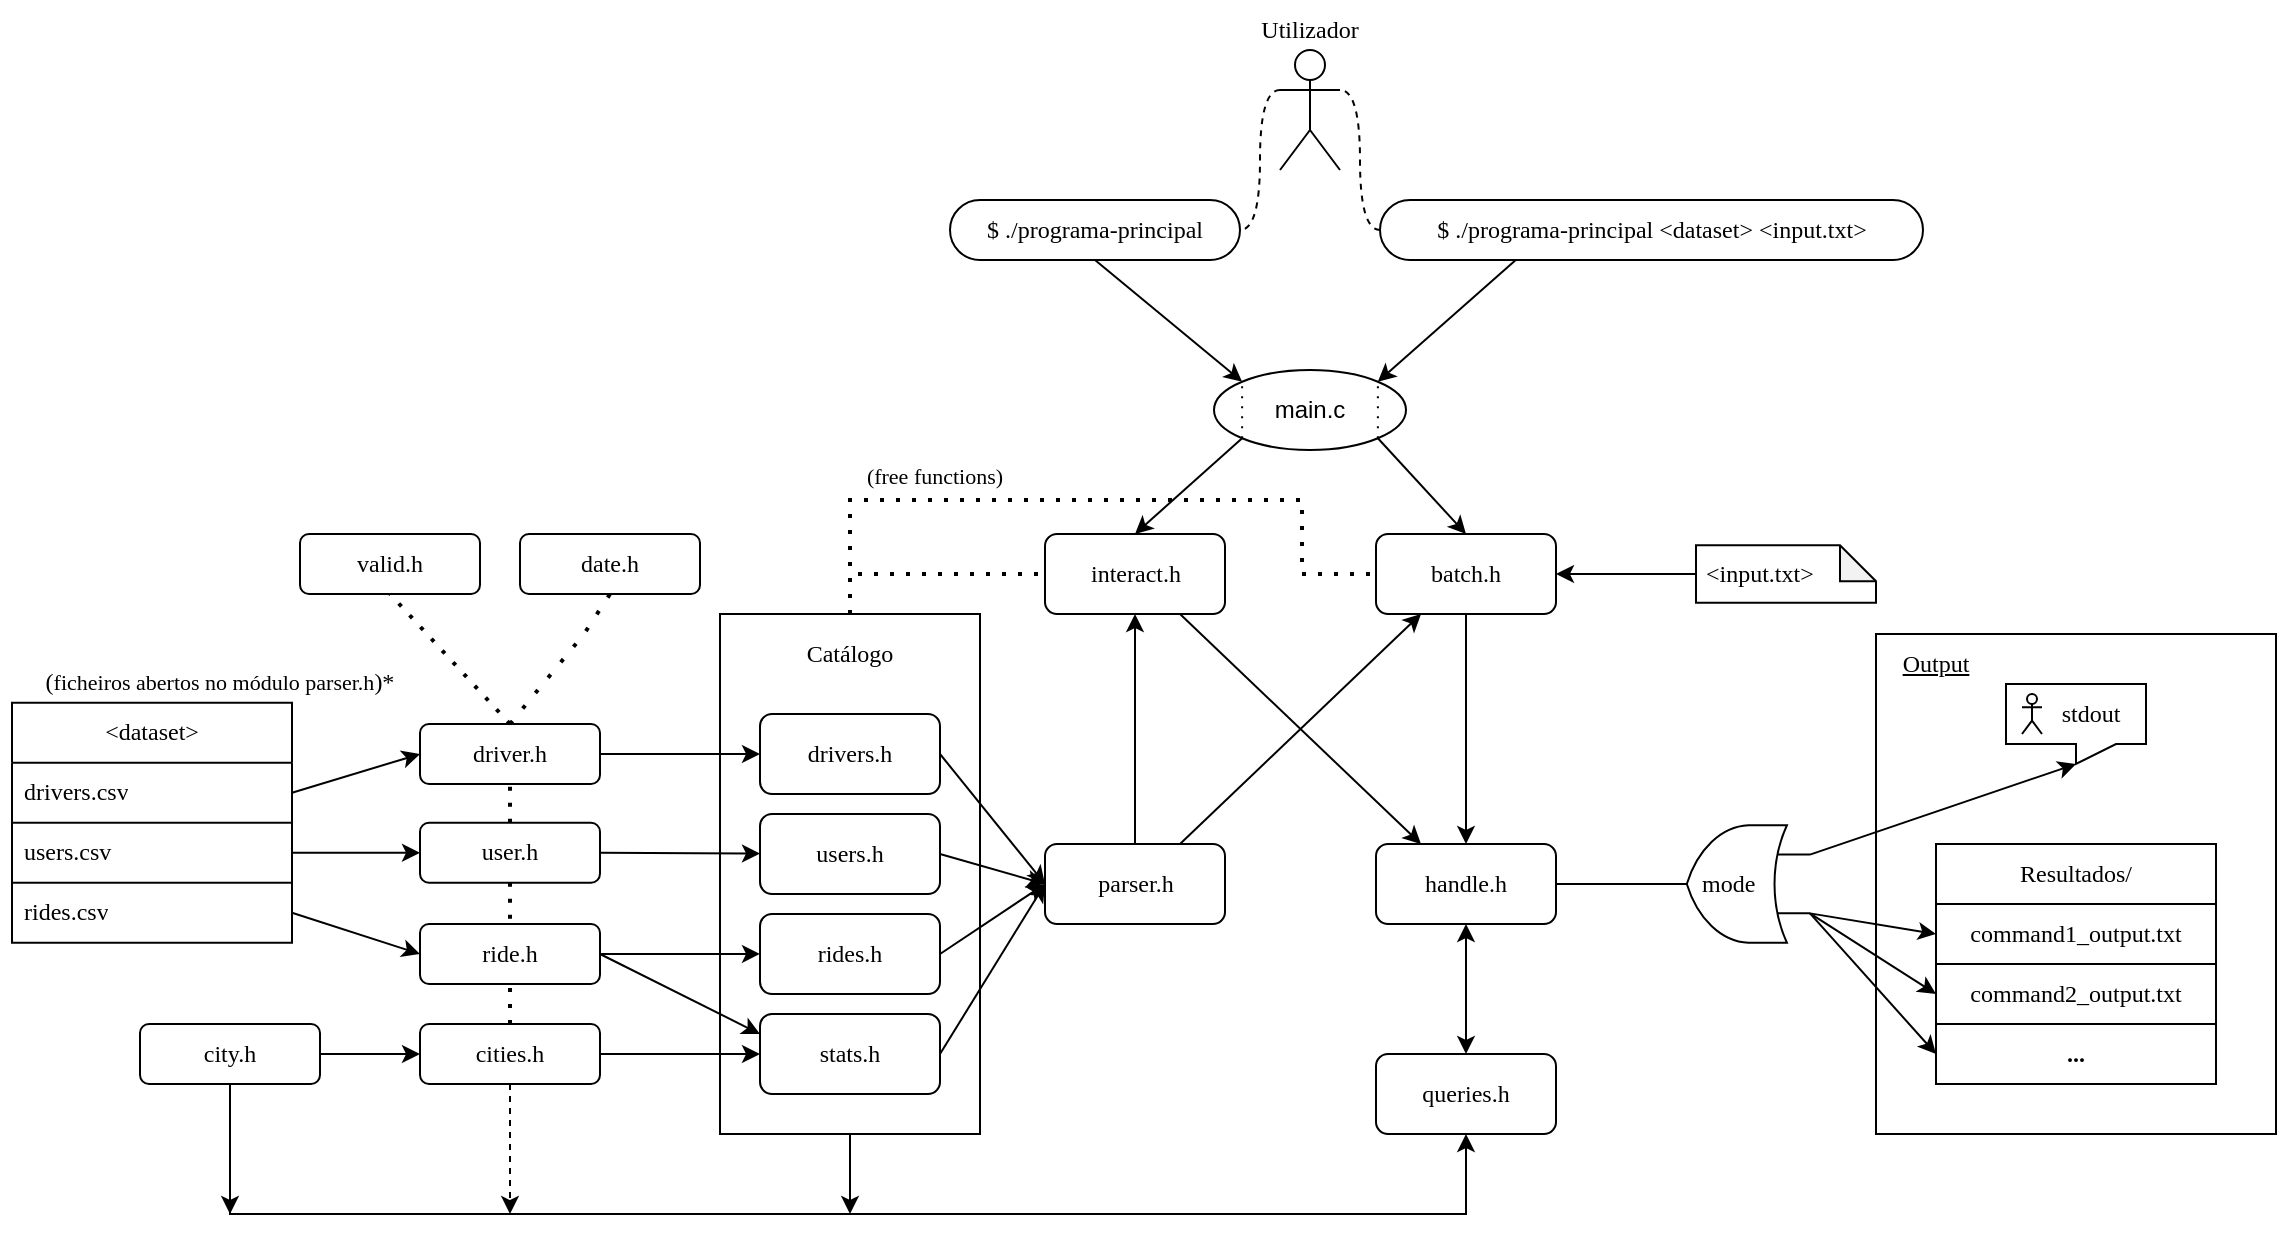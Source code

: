 <mxfile version="20.8.16" type="device"><diagram id="C5RBs43oDa-KdzZeNtuy" name="Page-1"><mxGraphModel dx="1674" dy="735" grid="1" gridSize="10" guides="1" tooltips="1" connect="1" arrows="1" fold="1" page="1" pageScale="1" pageWidth="827" pageHeight="1169" math="0" shadow="0"><root><mxCell id="WIyWlLk6GJQsqaUBKTNV-0"/><mxCell id="WIyWlLk6GJQsqaUBKTNV-1" parent="WIyWlLk6GJQsqaUBKTNV-0"/><mxCell id="q3dVljOu6KfZmByV2xWU-132" style="edgeStyle=orthogonalEdgeStyle;rounded=0;orthogonalLoop=1;jettySize=auto;html=1;exitX=0.5;exitY=1;exitDx=0;exitDy=0;strokeWidth=1;fontFamily= ExtraLight 200;fontSource=https%3A%2F%2Ffonts.googleapis.com%2Fcss%3Ffamily%3D%2BExtraLight%2B200;fontSize=11;" edge="1" parent="WIyWlLk6GJQsqaUBKTNV-1" source="q3dVljOu6KfZmByV2xWU-105"><mxGeometry relative="1" as="geometry"><mxPoint x="184" y="607" as="targetPoint"/></mxGeometry></mxCell><mxCell id="q3dVljOu6KfZmByV2xWU-105" value="" style="rounded=0;whiteSpace=wrap;html=1;strokeColor=default;fontFamily= ExtraLight 200;fontSource=https%3A%2F%2Ffonts.googleapis.com%2Fcss%3Ffamily%3D%2BExtraLight%2B200;" vertex="1" parent="WIyWlLk6GJQsqaUBKTNV-1"><mxGeometry x="119" y="307" width="130" height="260" as="geometry"/></mxCell><mxCell id="q3dVljOu6KfZmByV2xWU-78" value="" style="rounded=0;whiteSpace=wrap;html=1;strokeColor=default;fontFamily= ExtraLight 200;fontSource=https%3A%2F%2Ffonts.googleapis.com%2Fcss%3Ffamily%3D%2BExtraLight%2B200;" vertex="1" parent="WIyWlLk6GJQsqaUBKTNV-1"><mxGeometry x="697" y="317" width="200" height="250" as="geometry"/></mxCell><mxCell id="q3dVljOu6KfZmByV2xWU-24" style="edgeStyle=none;rounded=0;orthogonalLoop=1;jettySize=auto;html=1;exitX=1;exitY=1;exitDx=0;exitDy=0;entryX=0.5;entryY=0;entryDx=0;entryDy=0;fontFamily= ExtraLight 200;fontSource=https%3A%2F%2Ffonts.googleapis.com%2Fcss%3Ffamily%3D%2BExtraLight%2B200;" edge="1" parent="WIyWlLk6GJQsqaUBKTNV-1" source="q3dVljOu6KfZmByV2xWU-0" target="q3dVljOu6KfZmByV2xWU-10"><mxGeometry relative="1" as="geometry"/></mxCell><mxCell id="q3dVljOu6KfZmByV2xWU-0" value="&lt;div&gt;main.c&lt;br&gt;&lt;/div&gt;" style="ellipse;whiteSpace=wrap;html=1;" vertex="1" parent="WIyWlLk6GJQsqaUBKTNV-1"><mxGeometry x="366" y="185" width="96" height="40" as="geometry"/></mxCell><mxCell id="q3dVljOu6KfZmByV2xWU-1" value="&lt;div&gt;&lt;br&gt;&lt;/div&gt;" style="shape=umlActor;verticalLabelPosition=bottom;verticalAlign=top;html=1;outlineConnect=0;" vertex="1" parent="WIyWlLk6GJQsqaUBKTNV-1"><mxGeometry x="399" y="25" width="30" height="60" as="geometry"/></mxCell><mxCell id="q3dVljOu6KfZmByV2xWU-5" value="" style="endArrow=classic;html=1;rounded=0;entryX=1;entryY=0;entryDx=0;entryDy=0;exitX=0.25;exitY=1;exitDx=0;exitDy=0;" edge="1" parent="WIyWlLk6GJQsqaUBKTNV-1" source="q3dVljOu6KfZmByV2xWU-116" target="q3dVljOu6KfZmByV2xWU-0"><mxGeometry width="50" height="50" relative="1" as="geometry"><mxPoint x="570" y="150" as="sourcePoint"/><mxPoint x="430" y="185" as="targetPoint"/></mxGeometry></mxCell><mxCell id="q3dVljOu6KfZmByV2xWU-8" style="edgeStyle=orthogonalEdgeStyle;rounded=0;orthogonalLoop=1;jettySize=auto;html=1;exitX=0.5;exitY=1;exitDx=0;exitDy=0;fontFamily= ExtraLight 200;fontSource=https%3A%2F%2Ffonts.googleapis.com%2Fcss%3Ffamily%3D%2BExtraLight%2B200;" edge="1" parent="WIyWlLk6GJQsqaUBKTNV-1" source="q3dVljOu6KfZmByV2xWU-0" target="q3dVljOu6KfZmByV2xWU-0"><mxGeometry relative="1" as="geometry"/></mxCell><mxCell id="q3dVljOu6KfZmByV2xWU-19" style="rounded=0;orthogonalLoop=1;jettySize=auto;html=1;exitX=0.5;exitY=0;exitDx=0;exitDy=0;entryX=0.5;entryY=1;entryDx=0;entryDy=0;fontFamily= ExtraLight 200;fontSource=https%3A%2F%2Ffonts.googleapis.com%2Fcss%3Ffamily%3D%2BExtraLight%2B200;" edge="1" parent="WIyWlLk6GJQsqaUBKTNV-1" source="q3dVljOu6KfZmByV2xWU-18" target="q3dVljOu6KfZmByV2xWU-9"><mxGeometry relative="1" as="geometry"/></mxCell><mxCell id="q3dVljOu6KfZmByV2xWU-9" value="&lt;div&gt;interact.h&lt;/div&gt;" style="rounded=1;whiteSpace=wrap;html=1;fontFamily= ExtraLight 200;fontSource=https%3A%2F%2Ffonts.googleapis.com%2Fcss%3Ffamily%3D%2BExtraLight%2B200;" vertex="1" parent="WIyWlLk6GJQsqaUBKTNV-1"><mxGeometry x="281.5" y="267" width="90" height="40" as="geometry"/></mxCell><mxCell id="q3dVljOu6KfZmByV2xWU-22" style="edgeStyle=none;rounded=0;orthogonalLoop=1;jettySize=auto;html=1;exitX=0.5;exitY=1;exitDx=0;exitDy=0;entryX=0.5;entryY=0;entryDx=0;entryDy=0;fontFamily= ExtraLight 200;fontSource=https%3A%2F%2Ffonts.googleapis.com%2Fcss%3Ffamily%3D%2BExtraLight%2B200;" edge="1" parent="WIyWlLk6GJQsqaUBKTNV-1" source="q3dVljOu6KfZmByV2xWU-10" target="q3dVljOu6KfZmByV2xWU-20"><mxGeometry relative="1" as="geometry"/></mxCell><mxCell id="q3dVljOu6KfZmByV2xWU-37" style="edgeStyle=none;rounded=0;orthogonalLoop=1;jettySize=auto;html=1;exitX=0;exitY=0.5;exitDx=0;exitDy=0;fontFamily= ExtraLight 200;fontSource=https%3A%2F%2Ffonts.googleapis.com%2Fcss%3Ffamily%3D%2BExtraLight%2B200;exitPerimeter=0;entryX=1;entryY=0.5;entryDx=0;entryDy=0;" edge="1" parent="WIyWlLk6GJQsqaUBKTNV-1" source="q3dVljOu6KfZmByV2xWU-35" target="q3dVljOu6KfZmByV2xWU-10"><mxGeometry relative="1" as="geometry"><mxPoint x="577" y="327" as="targetPoint"/></mxGeometry></mxCell><mxCell id="q3dVljOu6KfZmByV2xWU-10" value="batch.h" style="rounded=1;whiteSpace=wrap;html=1;fontFamily= ExtraLight 200;fontSource=https%3A%2F%2Ffonts.googleapis.com%2Fcss%3Ffamily%3D%2BExtraLight%2B200;" vertex="1" parent="WIyWlLk6GJQsqaUBKTNV-1"><mxGeometry x="447" y="267" width="90" height="40" as="geometry"/></mxCell><mxCell id="q3dVljOu6KfZmByV2xWU-16" value="Utilizador" style="text;html=1;strokeColor=none;fillColor=none;align=center;verticalAlign=middle;whiteSpace=wrap;rounded=0;fontFamily= ExtraLight 200;" vertex="1" parent="WIyWlLk6GJQsqaUBKTNV-1"><mxGeometry x="384" width="60" height="30" as="geometry"/></mxCell><mxCell id="q3dVljOu6KfZmByV2xWU-18" value="&lt;div&gt;parser.h&lt;/div&gt;" style="rounded=1;whiteSpace=wrap;html=1;fontFamily= ExtraLight 200;fontSource=https%3A%2F%2Ffonts.googleapis.com%2Fcss%3Ffamily%3D%2BExtraLight%2B200;" vertex="1" parent="WIyWlLk6GJQsqaUBKTNV-1"><mxGeometry x="281.5" y="422" width="90" height="40" as="geometry"/></mxCell><mxCell id="q3dVljOu6KfZmByV2xWU-44" style="edgeStyle=none;rounded=0;orthogonalLoop=1;jettySize=auto;html=1;exitX=0;exitY=0.25;exitDx=0;exitDy=0;fontFamily= ExtraLight 200;fontSource=https%3A%2F%2Ffonts.googleapis.com%2Fcss%3Ffamily%3D%2BExtraLight%2B200;entryX=0;entryY=0.5;entryDx=0;entryDy=0;exitPerimeter=0;" edge="1" parent="WIyWlLk6GJQsqaUBKTNV-1" source="q3dVljOu6KfZmByV2xWU-59" target="q3dVljOu6KfZmByV2xWU-53"><mxGeometry relative="1" as="geometry"><mxPoint x="647" y="473" as="targetPoint"/><mxPoint x="636" y="461.75" as="sourcePoint"/></mxGeometry></mxCell><mxCell id="q3dVljOu6KfZmByV2xWU-56" style="edgeStyle=none;rounded=0;orthogonalLoop=1;jettySize=auto;html=1;entryX=0;entryY=0.5;entryDx=0;entryDy=0;fontFamily= ExtraLight 200;fontSource=https%3A%2F%2Ffonts.googleapis.com%2Fcss%3Ffamily%3D%2BExtraLight%2B200;startArrow=none;exitX=0;exitY=0.25;exitDx=0;exitDy=0;exitPerimeter=0;" edge="1" parent="WIyWlLk6GJQsqaUBKTNV-1" source="q3dVljOu6KfZmByV2xWU-59" target="q3dVljOu6KfZmByV2xWU-54"><mxGeometry relative="1" as="geometry"><mxPoint x="636" y="461.75" as="sourcePoint"/></mxGeometry></mxCell><mxCell id="q3dVljOu6KfZmByV2xWU-57" style="edgeStyle=none;rounded=0;orthogonalLoop=1;jettySize=auto;html=1;entryX=0;entryY=0.5;entryDx=0;entryDy=0;fontFamily= ExtraLight 200;fontSource=https%3A%2F%2Ffonts.googleapis.com%2Fcss%3Ffamily%3D%2BExtraLight%2B200;exitX=0;exitY=0.25;exitDx=0;exitDy=0;exitPerimeter=0;" edge="1" parent="WIyWlLk6GJQsqaUBKTNV-1" source="q3dVljOu6KfZmByV2xWU-59" target="q3dVljOu6KfZmByV2xWU-55"><mxGeometry relative="1" as="geometry"><mxPoint x="636" y="461.75" as="sourcePoint"/></mxGeometry></mxCell><mxCell id="q3dVljOu6KfZmByV2xWU-20" value="handle.h" style="rounded=1;whiteSpace=wrap;html=1;fontFamily= ExtraLight 200;fontSource=https%3A%2F%2Ffonts.googleapis.com%2Fcss%3Ffamily%3D%2BExtraLight%2B200;" vertex="1" parent="WIyWlLk6GJQsqaUBKTNV-1"><mxGeometry x="447" y="422" width="90" height="40" as="geometry"/></mxCell><mxCell id="q3dVljOu6KfZmByV2xWU-28" value="&lt;div&gt;queries.h&lt;/div&gt;" style="rounded=1;whiteSpace=wrap;html=1;fontFamily= ExtraLight 200;fontSource=https%3A%2F%2Ffonts.googleapis.com%2Fcss%3Ffamily%3D%2BExtraLight%2B200;" vertex="1" parent="WIyWlLk6GJQsqaUBKTNV-1"><mxGeometry x="447" y="527" width="90" height="40" as="geometry"/></mxCell><mxCell id="q3dVljOu6KfZmByV2xWU-32" value="" style="endArrow=classic;startArrow=classic;html=1;rounded=0;fontFamily= ExtraLight 200;fontSource=https%3A%2F%2Ffonts.googleapis.com%2Fcss%3Ffamily%3D%2BExtraLight%2B200;entryX=0.5;entryY=0;entryDx=0;entryDy=0;exitX=0.5;exitY=1;exitDx=0;exitDy=0;" edge="1" parent="WIyWlLk6GJQsqaUBKTNV-1" source="q3dVljOu6KfZmByV2xWU-20" target="q3dVljOu6KfZmByV2xWU-28"><mxGeometry width="50" height="50" relative="1" as="geometry"><mxPoint x="548" y="517" as="sourcePoint"/><mxPoint x="598" y="467" as="targetPoint"/></mxGeometry></mxCell><mxCell id="q3dVljOu6KfZmByV2xWU-35" value="&lt;div&gt;&amp;nbsp;&amp;lt;input.txt&amp;gt;&lt;/div&gt;" style="shape=note;whiteSpace=wrap;html=1;backgroundOutline=1;darkOpacity=0.05;fontFamily= ExtraLight 200;fontSource=https%3A%2F%2Ffonts.googleapis.com%2Fcss%3Ffamily%3D%2BExtraLight%2B200;align=left;size=18;" vertex="1" parent="WIyWlLk6GJQsqaUBKTNV-1"><mxGeometry x="607" y="272.62" width="90" height="28.75" as="geometry"/></mxCell><mxCell id="q3dVljOu6KfZmByV2xWU-36" style="edgeStyle=none;rounded=0;orthogonalLoop=1;jettySize=auto;html=1;exitX=0.5;exitY=0;exitDx=0;exitDy=0;exitPerimeter=0;fontFamily= ExtraLight 200;fontSource=https%3A%2F%2Ffonts.googleapis.com%2Fcss%3Ffamily%3D%2BExtraLight%2B200;" edge="1" parent="WIyWlLk6GJQsqaUBKTNV-1" source="q3dVljOu6KfZmByV2xWU-35" target="q3dVljOu6KfZmByV2xWU-35"><mxGeometry relative="1" as="geometry"/></mxCell><mxCell id="q3dVljOu6KfZmByV2xWU-38" value="" style="endArrow=classic;html=1;rounded=0;exitX=0.5;exitY=1;exitDx=0;exitDy=0;entryX=0;entryY=0;entryDx=0;entryDy=0;" edge="1" parent="WIyWlLk6GJQsqaUBKTNV-1" source="q3dVljOu6KfZmByV2xWU-42" target="q3dVljOu6KfZmByV2xWU-0"><mxGeometry width="50" height="50" relative="1" as="geometry"><mxPoint x="399" y="85" as="sourcePoint"/><mxPoint x="400" y="185" as="targetPoint"/></mxGeometry></mxCell><mxCell id="q3dVljOu6KfZmByV2xWU-39" style="edgeStyle=none;rounded=0;orthogonalLoop=1;jettySize=auto;html=1;entryX=0.5;entryY=0;entryDx=0;entryDy=0;fontFamily= ExtraLight 200;fontSource=https%3A%2F%2Ffonts.googleapis.com%2Fcss%3Ffamily%3D%2BExtraLight%2B200;exitX=0;exitY=1;exitDx=0;exitDy=0;" edge="1" parent="WIyWlLk6GJQsqaUBKTNV-1" source="q3dVljOu6KfZmByV2xWU-0" target="q3dVljOu6KfZmByV2xWU-9"><mxGeometry relative="1" as="geometry"><mxPoint x="410" y="270" as="sourcePoint"/><mxPoint x="353.53" y="270.86" as="targetPoint"/></mxGeometry></mxCell><mxCell id="q3dVljOu6KfZmByV2xWU-41" style="edgeStyle=none;rounded=0;orthogonalLoop=1;jettySize=auto;html=1;exitX=0.75;exitY=1;exitDx=0;exitDy=0;entryX=0.25;entryY=0;entryDx=0;entryDy=0;fontFamily= ExtraLight 200;fontSource=https%3A%2F%2Ffonts.googleapis.com%2Fcss%3Ffamily%3D%2BExtraLight%2B200;" edge="1" parent="WIyWlLk6GJQsqaUBKTNV-1" source="q3dVljOu6KfZmByV2xWU-9" target="q3dVljOu6KfZmByV2xWU-20"><mxGeometry relative="1" as="geometry"><mxPoint x="347.001" y="337.002" as="sourcePoint"/><mxPoint x="413.06" y="397.86" as="targetPoint"/></mxGeometry></mxCell><mxCell id="q3dVljOu6KfZmByV2xWU-42" value="$ ./programa-principal" style="whiteSpace=wrap;html=1;rounded=1;arcSize=50;align=center;verticalAlign=middle;strokeWidth=1;autosize=1;spacing=4;treeFolding=1;treeMoving=1;newEdgeStyle={&quot;edgeStyle&quot;:&quot;entityRelationEdgeStyle&quot;,&quot;startArrow&quot;:&quot;none&quot;,&quot;endArrow&quot;:&quot;none&quot;,&quot;segment&quot;:10,&quot;curved&quot;:1,&quot;sourcePerimeterSpacing&quot;:0,&quot;targetPerimeterSpacing&quot;:0};fontFamily= ExtraLight 200;fontSource=https%3A%2F%2Ffonts.googleapis.com%2Fcss%3Ffamily%3D%2BExtraLight%2B200;" vertex="1" parent="WIyWlLk6GJQsqaUBKTNV-1"><mxGeometry x="234" y="100" width="145" height="30" as="geometry"/></mxCell><mxCell id="q3dVljOu6KfZmByV2xWU-43" value="" style="edgeStyle=entityRelationEdgeStyle;startArrow=none;endArrow=none;segment=10;curved=1;sourcePerimeterSpacing=0;targetPerimeterSpacing=0;rounded=0;fontFamily= ExtraLight 200;fontSource=https%3A%2F%2Ffonts.googleapis.com%2Fcss%3Ffamily%3D%2BExtraLight%2B200;exitX=0;exitY=0.333;exitDx=0;exitDy=0;dashed=1;exitPerimeter=0;" edge="1" target="q3dVljOu6KfZmByV2xWU-42" parent="WIyWlLk6GJQsqaUBKTNV-1" source="q3dVljOu6KfZmByV2xWU-1"><mxGeometry relative="1" as="geometry"><mxPoint x="40" y="210" as="sourcePoint"/></mxGeometry></mxCell><mxCell id="q3dVljOu6KfZmByV2xWU-46" style="edgeStyle=none;rounded=0;orthogonalLoop=1;jettySize=auto;html=1;exitX=0.5;exitY=0;exitDx=0;exitDy=0;fontFamily= ExtraLight 200;fontSource=https%3A%2F%2Ffonts.googleapis.com%2Fcss%3Ffamily%3D%2BExtraLight%2B200;" edge="1" parent="WIyWlLk6GJQsqaUBKTNV-1"><mxGeometry relative="1" as="geometry"><mxPoint x="233.5" y="367" as="sourcePoint"/><mxPoint x="233.5" y="367" as="targetPoint"/></mxGeometry></mxCell><mxCell id="q3dVljOu6KfZmByV2xWU-47" value="&amp;lt;dataset&amp;gt;" style="swimlane;fontStyle=0;childLayout=stackLayout;horizontal=1;startSize=30;horizontalStack=0;resizeParent=1;resizeParentMax=0;resizeLast=0;collapsible=1;marginBottom=0;whiteSpace=wrap;html=1;fontFamily= ExtraLight 200;fontSource=https%3A%2F%2Ffonts.googleapis.com%2Fcss%3Ffamily%3D%2BExtraLight%2B200;" vertex="1" parent="WIyWlLk6GJQsqaUBKTNV-1"><mxGeometry x="-235" y="351.37" width="140" height="120" as="geometry"/></mxCell><mxCell id="q3dVljOu6KfZmByV2xWU-48" value="drivers.csv" style="text;strokeColor=none;fillColor=none;align=left;verticalAlign=middle;spacingLeft=4;spacingRight=4;overflow=hidden;points=[[0,0.5],[1,0.5]];portConstraint=eastwest;rotatable=0;whiteSpace=wrap;html=1;fontFamily= ExtraLight 200;" vertex="1" parent="q3dVljOu6KfZmByV2xWU-47"><mxGeometry y="30" width="140" height="30" as="geometry"/></mxCell><mxCell id="q3dVljOu6KfZmByV2xWU-49" value="users.csv" style="text;strokeColor=default;fillColor=none;align=left;verticalAlign=middle;spacingLeft=4;spacingRight=4;overflow=hidden;points=[[0,0.5],[1,0.5]];portConstraint=eastwest;rotatable=0;whiteSpace=wrap;html=1;fontFamily= ExtraLight 200;" vertex="1" parent="q3dVljOu6KfZmByV2xWU-47"><mxGeometry y="60" width="140" height="30" as="geometry"/></mxCell><mxCell id="q3dVljOu6KfZmByV2xWU-50" value="rides.csv" style="text;strokeColor=none;fillColor=none;align=left;verticalAlign=middle;spacingLeft=4;spacingRight=4;overflow=hidden;points=[[0,0.5],[1,0.5]];portConstraint=eastwest;rotatable=0;whiteSpace=wrap;html=1;fontFamily= ExtraLight 200;" vertex="1" parent="q3dVljOu6KfZmByV2xWU-47"><mxGeometry y="90" width="140" height="30" as="geometry"/></mxCell><object label="Resultados/" sdad="dsa" id="q3dVljOu6KfZmByV2xWU-52"><mxCell style="swimlane;fontStyle=0;childLayout=stackLayout;horizontal=1;startSize=30;horizontalStack=0;resizeParent=1;resizeParentMax=0;resizeLast=0;collapsible=1;marginBottom=0;whiteSpace=wrap;html=1;fontFamily= ExtraLight 200;fontSource=https%3A%2F%2Ffonts.googleapis.com%2Fcss%3Ffamily%3D%2BExtraLight%2B200;strokeColor=default;" vertex="1" parent="WIyWlLk6GJQsqaUBKTNV-1"><mxGeometry x="727" y="422" width="140" height="120" as="geometry"><mxRectangle x="640" y="395" width="100" height="30" as="alternateBounds"/></mxGeometry></mxCell></object><mxCell id="q3dVljOu6KfZmByV2xWU-53" value="&lt;div align=&quot;center&quot;&gt;command1_output.txt&lt;/div&gt;" style="text;strokeColor=none;fillColor=none;align=center;verticalAlign=middle;spacingLeft=4;spacingRight=4;overflow=hidden;points=[[0,0.5],[1,0.5]];portConstraint=eastwest;rotatable=0;whiteSpace=wrap;html=1;fontFamily= ExtraLight 200;" vertex="1" parent="q3dVljOu6KfZmByV2xWU-52"><mxGeometry y="30" width="140" height="30" as="geometry"/></mxCell><mxCell id="q3dVljOu6KfZmByV2xWU-54" value="&lt;div align=&quot;center&quot;&gt;command2_output.txt&lt;/div&gt;" style="text;strokeColor=default;fillColor=none;align=center;verticalAlign=middle;spacingLeft=4;spacingRight=4;overflow=hidden;points=[[0,0.5],[1,0.5]];portConstraint=eastwest;rotatable=0;whiteSpace=wrap;html=1;fontFamily= ExtraLight 200;" vertex="1" parent="q3dVljOu6KfZmByV2xWU-52"><mxGeometry y="60" width="140" height="30" as="geometry"/></mxCell><mxCell id="q3dVljOu6KfZmByV2xWU-55" value="&lt;div align=&quot;center&quot;&gt;&lt;b&gt;...&lt;/b&gt;&lt;/div&gt;" style="text;strokeColor=none;fillColor=none;align=center;verticalAlign=middle;spacingLeft=4;spacingRight=4;overflow=hidden;points=[[0,0.5],[1,0.5]];portConstraint=eastwest;rotatable=0;whiteSpace=wrap;html=1;fontFamily= ExtraLight 200;" vertex="1" parent="q3dVljOu6KfZmByV2xWU-52"><mxGeometry y="90" width="140" height="30" as="geometry"/></mxCell><mxCell id="q3dVljOu6KfZmByV2xWU-59" value="" style="verticalLabelPosition=bottom;shadow=0;dashed=0;align=center;html=1;verticalAlign=top;shape=mxgraph.electrical.logic_gates.logic_gate;operation=or;strokeColor=default;fontFamily= ExtraLight 200;fontSource=https%3A%2F%2Ffonts.googleapis.com%2Fcss%3Ffamily%3D%2BExtraLight%2B200;rotation=-180;" vertex="1" parent="WIyWlLk6GJQsqaUBKTNV-1"><mxGeometry x="587" y="412.62" width="77" height="58.75" as="geometry"/></mxCell><mxCell id="q3dVljOu6KfZmByV2xWU-64" value="" style="endArrow=none;html=1;rounded=0;fontFamily= ExtraLight 200;fontSource=https%3A%2F%2Ffonts.googleapis.com%2Fcss%3Ffamily%3D%2BExtraLight%2B200;exitX=1;exitY=0.5;exitDx=0;exitDy=0;entryX=1;entryY=0.5;entryDx=0;entryDy=0;entryPerimeter=0;" edge="1" parent="WIyWlLk6GJQsqaUBKTNV-1" source="q3dVljOu6KfZmByV2xWU-20" target="q3dVljOu6KfZmByV2xWU-59"><mxGeometry width="50" height="50" relative="1" as="geometry"><mxPoint x="597" y="407" as="sourcePoint"/><mxPoint x="647" y="357" as="targetPoint"/></mxGeometry></mxCell><mxCell id="q3dVljOu6KfZmByV2xWU-66" value="&amp;nbsp;&amp;nbsp;&amp;nbsp;&amp;nbsp; stdout" style="shape=callout;whiteSpace=wrap;html=1;perimeter=calloutPerimeter;strokeColor=default;fontFamily= ExtraLight 200;fontSource=https%3A%2F%2Ffonts.googleapis.com%2Fcss%3Ffamily%3D%2BExtraLight%2B200;position2=0.5;size=10;position=0.5;" vertex="1" parent="WIyWlLk6GJQsqaUBKTNV-1"><mxGeometry x="762" y="342" width="70" height="40" as="geometry"/></mxCell><mxCell id="q3dVljOu6KfZmByV2xWU-67" value="&lt;div&gt;&lt;br&gt;&lt;/div&gt;" style="shape=umlActor;verticalLabelPosition=bottom;verticalAlign=top;html=1;outlineConnect=0;strokeColor=default;fontFamily= ExtraLight 200;fontSource=https%3A%2F%2Ffonts.googleapis.com%2Fcss%3Ffamily%3D%2BExtraLight%2B200;" vertex="1" parent="WIyWlLk6GJQsqaUBKTNV-1"><mxGeometry x="770" y="347" width="10" height="20" as="geometry"/></mxCell><mxCell id="q3dVljOu6KfZmByV2xWU-68" value="" style="endArrow=classic;html=1;rounded=0;fontFamily= ExtraLight 200;fontSource=https%3A%2F%2Ffonts.googleapis.com%2Fcss%3Ffamily%3D%2BExtraLight%2B200;entryX=0;entryY=0;entryDx=35;entryDy=40;entryPerimeter=0;exitX=0;exitY=0.75;exitDx=0;exitDy=0;exitPerimeter=0;" edge="1" parent="WIyWlLk6GJQsqaUBKTNV-1" source="q3dVljOu6KfZmByV2xWU-59" target="q3dVljOu6KfZmByV2xWU-66"><mxGeometry width="50" height="50" relative="1" as="geometry"><mxPoint x="667" y="437" as="sourcePoint"/><mxPoint x="747" y="407" as="targetPoint"/></mxGeometry></mxCell><mxCell id="q3dVljOu6KfZmByV2xWU-69" value="&lt;div&gt;mode&lt;/div&gt;" style="text;strokeColor=none;fillColor=none;align=left;verticalAlign=middle;spacingLeft=4;spacingRight=4;overflow=hidden;points=[[0,0.5],[1,0.5]];portConstraint=eastwest;rotatable=0;whiteSpace=wrap;html=1;fontFamily= ExtraLight 200;" vertex="1" parent="WIyWlLk6GJQsqaUBKTNV-1"><mxGeometry x="604" y="426.99" width="80" height="30" as="geometry"/></mxCell><mxCell id="q3dVljOu6KfZmByV2xWU-80" value="&lt;div&gt;&lt;u&gt;Output&lt;/u&gt;&lt;/div&gt;" style="text;html=1;strokeColor=none;fillColor=none;align=center;verticalAlign=middle;whiteSpace=wrap;rounded=0;fontFamily= ExtraLight 200;" vertex="1" parent="WIyWlLk6GJQsqaUBKTNV-1"><mxGeometry x="697" y="317" width="60" height="30" as="geometry"/></mxCell><mxCell id="q3dVljOu6KfZmByV2xWU-104" style="edgeStyle=none;rounded=0;orthogonalLoop=1;jettySize=auto;html=1;exitX=1;exitY=0.5;exitDx=0;exitDy=0;entryX=0;entryY=0.5;entryDx=0;entryDy=0;fontFamily= ExtraLight 200;fontSource=https%3A%2F%2Ffonts.googleapis.com%2Fcss%3Ffamily%3D%2BExtraLight%2B200;" edge="1" parent="WIyWlLk6GJQsqaUBKTNV-1" source="q3dVljOu6KfZmByV2xWU-82" target="q3dVljOu6KfZmByV2xWU-18"><mxGeometry relative="1" as="geometry"/></mxCell><mxCell id="q3dVljOu6KfZmByV2xWU-82" value="drivers.h" style="rounded=1;whiteSpace=wrap;html=1;fontFamily= ExtraLight 200;fontSource=https%3A%2F%2Ffonts.googleapis.com%2Fcss%3Ffamily%3D%2BExtraLight%2B200;" vertex="1" parent="WIyWlLk6GJQsqaUBKTNV-1"><mxGeometry x="139" y="357" width="90" height="40" as="geometry"/></mxCell><mxCell id="q3dVljOu6KfZmByV2xWU-103" style="edgeStyle=none;rounded=0;orthogonalLoop=1;jettySize=auto;html=1;exitX=1;exitY=0.5;exitDx=0;exitDy=0;entryX=0;entryY=0.5;entryDx=0;entryDy=0;fontFamily= ExtraLight 200;fontSource=https%3A%2F%2Ffonts.googleapis.com%2Fcss%3Ffamily%3D%2BExtraLight%2B200;" edge="1" parent="WIyWlLk6GJQsqaUBKTNV-1" source="q3dVljOu6KfZmByV2xWU-83" target="q3dVljOu6KfZmByV2xWU-18"><mxGeometry relative="1" as="geometry"/></mxCell><mxCell id="q3dVljOu6KfZmByV2xWU-83" value="users.h" style="rounded=1;whiteSpace=wrap;html=1;fontFamily= ExtraLight 200;fontSource=https%3A%2F%2Ffonts.googleapis.com%2Fcss%3Ffamily%3D%2BExtraLight%2B200;" vertex="1" parent="WIyWlLk6GJQsqaUBKTNV-1"><mxGeometry x="139" y="407" width="90" height="40" as="geometry"/></mxCell><mxCell id="q3dVljOu6KfZmByV2xWU-102" style="edgeStyle=none;rounded=0;orthogonalLoop=1;jettySize=auto;html=1;exitX=1;exitY=0.5;exitDx=0;exitDy=0;fontFamily= ExtraLight 200;fontSource=https%3A%2F%2Ffonts.googleapis.com%2Fcss%3Ffamily%3D%2BExtraLight%2B200;entryX=0;entryY=0.5;entryDx=0;entryDy=0;" edge="1" parent="WIyWlLk6GJQsqaUBKTNV-1" source="q3dVljOu6KfZmByV2xWU-84" target="q3dVljOu6KfZmByV2xWU-18"><mxGeometry relative="1" as="geometry"><mxPoint x="288" y="507" as="targetPoint"/></mxGeometry></mxCell><mxCell id="q3dVljOu6KfZmByV2xWU-84" value="rides.h" style="rounded=1;whiteSpace=wrap;html=1;fontFamily= ExtraLight 200;fontSource=https%3A%2F%2Ffonts.googleapis.com%2Fcss%3Ffamily%3D%2BExtraLight%2B200;" vertex="1" parent="WIyWlLk6GJQsqaUBKTNV-1"><mxGeometry x="139" y="456.99" width="90" height="40" as="geometry"/></mxCell><mxCell id="q3dVljOu6KfZmByV2xWU-97" style="edgeStyle=none;rounded=0;orthogonalLoop=1;jettySize=auto;html=1;exitX=1;exitY=0.5;exitDx=0;exitDy=0;entryX=0;entryY=0.5;entryDx=0;entryDy=0;fontFamily= ExtraLight 200;fontSource=https%3A%2F%2Ffonts.googleapis.com%2Fcss%3Ffamily%3D%2BExtraLight%2B200;" edge="1" parent="WIyWlLk6GJQsqaUBKTNV-1" source="q3dVljOu6KfZmByV2xWU-85" target="q3dVljOu6KfZmByV2xWU-82"><mxGeometry relative="1" as="geometry"><mxPoint x="149" y="377" as="sourcePoint"/></mxGeometry></mxCell><mxCell id="q3dVljOu6KfZmByV2xWU-85" value="&lt;div&gt;driver.h&lt;/div&gt;" style="rounded=1;whiteSpace=wrap;html=1;fontFamily= ExtraLight 200;fontSource=https%3A%2F%2Ffonts.googleapis.com%2Fcss%3Ffamily%3D%2BExtraLight%2B200;" vertex="1" parent="WIyWlLk6GJQsqaUBKTNV-1"><mxGeometry x="-31" y="362" width="90" height="30" as="geometry"/></mxCell><mxCell id="q3dVljOu6KfZmByV2xWU-96" style="edgeStyle=none;rounded=0;orthogonalLoop=1;jettySize=auto;html=1;exitX=1;exitY=0.5;exitDx=0;exitDy=0;fontFamily= ExtraLight 200;fontSource=https%3A%2F%2Ffonts.googleapis.com%2Fcss%3Ffamily%3D%2BExtraLight%2B200;" edge="1" parent="WIyWlLk6GJQsqaUBKTNV-1" source="q3dVljOu6KfZmByV2xWU-87" target="q3dVljOu6KfZmByV2xWU-83"><mxGeometry relative="1" as="geometry"><mxPoint x="149" y="427" as="sourcePoint"/></mxGeometry></mxCell><mxCell id="q3dVljOu6KfZmByV2xWU-87" value="&lt;div&gt;user.h&lt;/div&gt;" style="rounded=1;whiteSpace=wrap;html=1;fontFamily= ExtraLight 200;fontSource=https%3A%2F%2Ffonts.googleapis.com%2Fcss%3Ffamily%3D%2BExtraLight%2B200;" vertex="1" parent="WIyWlLk6GJQsqaUBKTNV-1"><mxGeometry x="-31" y="411.37" width="90" height="30" as="geometry"/></mxCell><mxCell id="q3dVljOu6KfZmByV2xWU-95" style="edgeStyle=none;rounded=0;orthogonalLoop=1;jettySize=auto;html=1;exitX=1;exitY=0.5;exitDx=0;exitDy=0;entryX=0;entryY=0.5;entryDx=0;entryDy=0;fontFamily= ExtraLight 200;fontSource=https%3A%2F%2Ffonts.googleapis.com%2Fcss%3Ffamily%3D%2BExtraLight%2B200;" edge="1" parent="WIyWlLk6GJQsqaUBKTNV-1" source="q3dVljOu6KfZmByV2xWU-88" target="q3dVljOu6KfZmByV2xWU-84"><mxGeometry relative="1" as="geometry"><mxPoint x="149" y="476.99" as="sourcePoint"/></mxGeometry></mxCell><mxCell id="q3dVljOu6KfZmByV2xWU-100" style="edgeStyle=none;rounded=0;orthogonalLoop=1;jettySize=auto;html=1;exitX=1;exitY=0.5;exitDx=0;exitDy=0;entryX=0;entryY=0.25;entryDx=0;entryDy=0;fontFamily= ExtraLight 200;fontSource=https%3A%2F%2Ffonts.googleapis.com%2Fcss%3Ffamily%3D%2BExtraLight%2B200;" edge="1" parent="WIyWlLk6GJQsqaUBKTNV-1" source="q3dVljOu6KfZmByV2xWU-88" target="q3dVljOu6KfZmByV2xWU-91"><mxGeometry relative="1" as="geometry"/></mxCell><mxCell id="q3dVljOu6KfZmByV2xWU-88" value="ride.h" style="rounded=1;whiteSpace=wrap;html=1;fontFamily= ExtraLight 200;fontSource=https%3A%2F%2Ffonts.googleapis.com%2Fcss%3Ffamily%3D%2BExtraLight%2B200;" vertex="1" parent="WIyWlLk6GJQsqaUBKTNV-1"><mxGeometry x="-31" y="462" width="90" height="29.99" as="geometry"/></mxCell><mxCell id="q3dVljOu6KfZmByV2xWU-89" value="&lt;div&gt;valid.h&lt;/div&gt;" style="rounded=1;whiteSpace=wrap;html=1;fontFamily= ExtraLight 200;fontSource=https%3A%2F%2Ffonts.googleapis.com%2Fcss%3Ffamily%3D%2BExtraLight%2B200;" vertex="1" parent="WIyWlLk6GJQsqaUBKTNV-1"><mxGeometry x="-91" y="267" width="90" height="30" as="geometry"/></mxCell><mxCell id="q3dVljOu6KfZmByV2xWU-90" value="&lt;div&gt;date.h&lt;/div&gt;" style="rounded=1;whiteSpace=wrap;html=1;fontFamily= ExtraLight 200;fontSource=https%3A%2F%2Ffonts.googleapis.com%2Fcss%3Ffamily%3D%2BExtraLight%2B200;" vertex="1" parent="WIyWlLk6GJQsqaUBKTNV-1"><mxGeometry x="19" y="267" width="90" height="30" as="geometry"/></mxCell><mxCell id="q3dVljOu6KfZmByV2xWU-101" style="edgeStyle=none;rounded=0;orthogonalLoop=1;jettySize=auto;html=1;exitX=1;exitY=0.5;exitDx=0;exitDy=0;entryX=0;entryY=0.5;entryDx=0;entryDy=0;fontFamily= ExtraLight 200;fontSource=https%3A%2F%2Ffonts.googleapis.com%2Fcss%3Ffamily%3D%2BExtraLight%2B200;" edge="1" parent="WIyWlLk6GJQsqaUBKTNV-1" source="q3dVljOu6KfZmByV2xWU-91" target="q3dVljOu6KfZmByV2xWU-18"><mxGeometry relative="1" as="geometry"/></mxCell><mxCell id="q3dVljOu6KfZmByV2xWU-91" value="stats.h" style="rounded=1;whiteSpace=wrap;html=1;fontFamily= ExtraLight 200;fontSource=https%3A%2F%2Ffonts.googleapis.com%2Fcss%3Ffamily%3D%2BExtraLight%2B200;" vertex="1" parent="WIyWlLk6GJQsqaUBKTNV-1"><mxGeometry x="139" y="507" width="90" height="40" as="geometry"/></mxCell><mxCell id="q3dVljOu6KfZmByV2xWU-99" style="edgeStyle=none;rounded=0;orthogonalLoop=1;jettySize=auto;html=1;exitX=1;exitY=0.5;exitDx=0;exitDy=0;entryX=0;entryY=0.5;entryDx=0;entryDy=0;fontFamily= ExtraLight 200;fontSource=https%3A%2F%2Ffonts.googleapis.com%2Fcss%3Ffamily%3D%2BExtraLight%2B200;" edge="1" parent="WIyWlLk6GJQsqaUBKTNV-1" source="q3dVljOu6KfZmByV2xWU-92" target="q3dVljOu6KfZmByV2xWU-91"><mxGeometry relative="1" as="geometry"/></mxCell><mxCell id="q3dVljOu6KfZmByV2xWU-130" style="edgeStyle=orthogonalEdgeStyle;rounded=0;orthogonalLoop=1;jettySize=auto;html=1;exitX=0.5;exitY=1;exitDx=0;exitDy=0;strokeWidth=1;fontFamily= ExtraLight 200;fontSource=https%3A%2F%2Ffonts.googleapis.com%2Fcss%3Ffamily%3D%2BExtraLight%2B200;fontSize=11;dashed=1;" edge="1" parent="WIyWlLk6GJQsqaUBKTNV-1" source="q3dVljOu6KfZmByV2xWU-92"><mxGeometry relative="1" as="geometry"><mxPoint x="14" y="607" as="targetPoint"/></mxGeometry></mxCell><mxCell id="q3dVljOu6KfZmByV2xWU-92" value="cities.h" style="rounded=1;whiteSpace=wrap;html=1;fontFamily= ExtraLight 200;fontSource=https%3A%2F%2Ffonts.googleapis.com%2Fcss%3Ffamily%3D%2BExtraLight%2B200;" vertex="1" parent="WIyWlLk6GJQsqaUBKTNV-1"><mxGeometry x="-31" y="512" width="90" height="30" as="geometry"/></mxCell><mxCell id="q3dVljOu6KfZmByV2xWU-107" style="edgeStyle=none;rounded=0;orthogonalLoop=1;jettySize=auto;html=1;exitX=1;exitY=0.5;exitDx=0;exitDy=0;entryX=0;entryY=0.5;entryDx=0;entryDy=0;fontFamily= ExtraLight 200;fontSource=https%3A%2F%2Ffonts.googleapis.com%2Fcss%3Ffamily%3D%2BExtraLight%2B200;" edge="1" parent="WIyWlLk6GJQsqaUBKTNV-1" source="q3dVljOu6KfZmByV2xWU-93" target="q3dVljOu6KfZmByV2xWU-92"><mxGeometry relative="1" as="geometry"/></mxCell><mxCell id="q3dVljOu6KfZmByV2xWU-131" style="edgeStyle=orthogonalEdgeStyle;rounded=0;orthogonalLoop=1;jettySize=auto;html=1;exitX=0.5;exitY=1;exitDx=0;exitDy=0;strokeWidth=1;fontFamily= ExtraLight 200;fontSource=https%3A%2F%2Ffonts.googleapis.com%2Fcss%3Ffamily%3D%2BExtraLight%2B200;fontSize=11;" edge="1" parent="WIyWlLk6GJQsqaUBKTNV-1" source="q3dVljOu6KfZmByV2xWU-93"><mxGeometry relative="1" as="geometry"><mxPoint x="-126" y="607" as="targetPoint"/></mxGeometry></mxCell><mxCell id="q3dVljOu6KfZmByV2xWU-93" value="city.h" style="rounded=1;whiteSpace=wrap;html=1;fontFamily= ExtraLight 200;fontSource=https%3A%2F%2Ffonts.googleapis.com%2Fcss%3Ffamily%3D%2BExtraLight%2B200;" vertex="1" parent="WIyWlLk6GJQsqaUBKTNV-1"><mxGeometry x="-171" y="512" width="90" height="30" as="geometry"/></mxCell><mxCell id="q3dVljOu6KfZmByV2xWU-106" value="Catálogo" style="text;html=1;strokeColor=none;fillColor=none;align=center;verticalAlign=middle;whiteSpace=wrap;rounded=0;fontFamily= ExtraLight 200;" vertex="1" parent="WIyWlLk6GJQsqaUBKTNV-1"><mxGeometry x="154" y="312" width="60" height="30" as="geometry"/></mxCell><mxCell id="q3dVljOu6KfZmByV2xWU-108" style="edgeStyle=none;rounded=0;orthogonalLoop=1;jettySize=auto;html=1;exitX=1;exitY=0.5;exitDx=0;exitDy=0;entryX=0;entryY=0.5;entryDx=0;entryDy=0;fontFamily= ExtraLight 200;fontSource=https%3A%2F%2Ffonts.googleapis.com%2Fcss%3Ffamily%3D%2BExtraLight%2B200;" edge="1" parent="WIyWlLk6GJQsqaUBKTNV-1" source="q3dVljOu6KfZmByV2xWU-50" target="q3dVljOu6KfZmByV2xWU-88"><mxGeometry relative="1" as="geometry"/></mxCell><mxCell id="q3dVljOu6KfZmByV2xWU-109" style="edgeStyle=none;rounded=0;orthogonalLoop=1;jettySize=auto;html=1;exitX=1;exitY=0.5;exitDx=0;exitDy=0;entryX=0;entryY=0.5;entryDx=0;entryDy=0;fontFamily= ExtraLight 200;fontSource=https%3A%2F%2Ffonts.googleapis.com%2Fcss%3Ffamily%3D%2BExtraLight%2B200;" edge="1" parent="WIyWlLk6GJQsqaUBKTNV-1" source="q3dVljOu6KfZmByV2xWU-49" target="q3dVljOu6KfZmByV2xWU-87"><mxGeometry relative="1" as="geometry"/></mxCell><mxCell id="q3dVljOu6KfZmByV2xWU-110" style="edgeStyle=none;rounded=0;orthogonalLoop=1;jettySize=auto;html=1;exitX=1;exitY=0.5;exitDx=0;exitDy=0;entryX=0;entryY=0.5;entryDx=0;entryDy=0;fontFamily= ExtraLight 200;fontSource=https%3A%2F%2Ffonts.googleapis.com%2Fcss%3Ffamily%3D%2BExtraLight%2B200;" edge="1" parent="WIyWlLk6GJQsqaUBKTNV-1" source="q3dVljOu6KfZmByV2xWU-48" target="q3dVljOu6KfZmByV2xWU-85"><mxGeometry relative="1" as="geometry"/></mxCell><mxCell id="q3dVljOu6KfZmByV2xWU-111" value="(&lt;font style=&quot;font-size: 11px;&quot;&gt;ficheiros abertos no módulo parser.h&lt;/font&gt;)*" style="text;html=1;strokeColor=none;fillColor=none;align=center;verticalAlign=middle;whiteSpace=wrap;rounded=0;fontFamily= ExtraLight 200;" vertex="1" parent="WIyWlLk6GJQsqaUBKTNV-1"><mxGeometry x="-241" y="326.37" width="220" height="30" as="geometry"/></mxCell><mxCell id="q3dVljOu6KfZmByV2xWU-112" value="" style="endArrow=none;dashed=1;html=1;dashPattern=1 3;strokeWidth=2;rounded=0;fontFamily= ExtraLight 200;fontSource=https%3A%2F%2Ffonts.googleapis.com%2Fcss%3Ffamily%3D%2BExtraLight%2B200;fontSize=11;entryX=0.5;entryY=1;entryDx=0;entryDy=0;exitX=0.5;exitY=0;exitDx=0;exitDy=0;" edge="1" parent="WIyWlLk6GJQsqaUBKTNV-1" source="q3dVljOu6KfZmByV2xWU-85" target="q3dVljOu6KfZmByV2xWU-89"><mxGeometry width="50" height="50" relative="1" as="geometry"><mxPoint x="9" y="367" as="sourcePoint"/><mxPoint x="59" y="317" as="targetPoint"/></mxGeometry></mxCell><mxCell id="q3dVljOu6KfZmByV2xWU-113" value="" style="endArrow=none;dashed=1;html=1;dashPattern=1 4;strokeWidth=2;rounded=0;fontFamily= ExtraLight 200;fontSource=https%3A%2F%2Ffonts.googleapis.com%2Fcss%3Ffamily%3D%2BExtraLight%2B200;fontSize=11;entryX=0.5;entryY=1;entryDx=0;entryDy=0;exitX=0.5;exitY=0;exitDx=0;exitDy=0;" edge="1" parent="WIyWlLk6GJQsqaUBKTNV-1" source="q3dVljOu6KfZmByV2xWU-85" target="q3dVljOu6KfZmByV2xWU-90"><mxGeometry width="50" height="50" relative="1" as="geometry"><mxPoint x="39" y="357" as="sourcePoint"/><mxPoint x="89" y="307" as="targetPoint"/><Array as="points"><mxPoint x="51" y="317"/></Array></mxGeometry></mxCell><mxCell id="q3dVljOu6KfZmByV2xWU-114" value="" style="endArrow=none;dashed=1;html=1;dashPattern=1 3;strokeWidth=2;rounded=0;fontFamily= ExtraLight 200;fontSource=https%3A%2F%2Ffonts.googleapis.com%2Fcss%3Ffamily%3D%2BExtraLight%2B200;fontSize=11;entryX=0.5;entryY=1;entryDx=0;entryDy=0;exitX=0.5;exitY=0;exitDx=0;exitDy=0;" edge="1" parent="WIyWlLk6GJQsqaUBKTNV-1" source="q3dVljOu6KfZmByV2xWU-87" target="q3dVljOu6KfZmByV2xWU-85"><mxGeometry width="50" height="50" relative="1" as="geometry"><mxPoint x="39" y="447" as="sourcePoint"/><mxPoint x="89" y="397" as="targetPoint"/></mxGeometry></mxCell><mxCell id="q3dVljOu6KfZmByV2xWU-115" value="" style="endArrow=none;dashed=1;html=1;dashPattern=1 3;strokeWidth=2;rounded=0;fontFamily= ExtraLight 200;fontSource=https%3A%2F%2Ffonts.googleapis.com%2Fcss%3Ffamily%3D%2BExtraLight%2B200;fontSize=11;entryX=0.5;entryY=0;entryDx=0;entryDy=0;exitX=0.5;exitY=1;exitDx=0;exitDy=0;" edge="1" parent="WIyWlLk6GJQsqaUBKTNV-1" source="q3dVljOu6KfZmByV2xWU-87" target="q3dVljOu6KfZmByV2xWU-88"><mxGeometry width="50" height="50" relative="1" as="geometry"><mxPoint x="24" y="421.37" as="sourcePoint"/><mxPoint x="24" y="402" as="targetPoint"/></mxGeometry></mxCell><mxCell id="q3dVljOu6KfZmByV2xWU-119" style="edgeStyle=entityRelationEdgeStyle;rounded=0;orthogonalLoop=1;jettySize=auto;html=1;startArrow=none;endArrow=none;segment=10;curved=1;sourcePerimeterSpacing=0;targetPerimeterSpacing=0;exitX=0;exitY=0.5;exitDx=0;exitDy=0;entryX=1;entryY=0.333;entryDx=0;entryDy=0;entryPerimeter=0;dashed=1;fontFamily= ExtraLight 200;fontSource=https%3A%2F%2Ffonts.googleapis.com%2Fcss%3Ffamily%3D%2BExtraLight%2B200;fontSize=11;" edge="1" parent="WIyWlLk6GJQsqaUBKTNV-1" source="q3dVljOu6KfZmByV2xWU-116" target="q3dVljOu6KfZmByV2xWU-1"><mxGeometry relative="1" as="geometry"/></mxCell><mxCell id="q3dVljOu6KfZmByV2xWU-116" value="$ ./programa-principal &amp;lt;dataset&amp;gt; &amp;lt;input.txt&amp;gt;" style="whiteSpace=wrap;html=1;rounded=1;arcSize=50;align=center;verticalAlign=middle;strokeWidth=1;autosize=1;spacing=4;treeFolding=1;treeMoving=1;newEdgeStyle={&quot;edgeStyle&quot;:&quot;entityRelationEdgeStyle&quot;,&quot;startArrow&quot;:&quot;none&quot;,&quot;endArrow&quot;:&quot;none&quot;,&quot;segment&quot;:10,&quot;curved&quot;:1,&quot;sourcePerimeterSpacing&quot;:0,&quot;targetPerimeterSpacing&quot;:0};fontFamily= ExtraLight 200;fontSource=https%3A%2F%2Ffonts.googleapis.com%2Fcss%3Ffamily%3D%2BExtraLight%2B200;" vertex="1" parent="WIyWlLk6GJQsqaUBKTNV-1"><mxGeometry x="449" y="100" width="271.5" height="30" as="geometry"/></mxCell><mxCell id="q3dVljOu6KfZmByV2xWU-120" value="" style="endArrow=none;dashed=1;html=1;strokeWidth=1;rounded=0;fontFamily= ExtraLight 200;fontSource=https%3A%2F%2Ffonts.googleapis.com%2Fcss%3Ffamily%3D%2BExtraLight%2B200;fontSize=11;entryX=0;entryY=0;entryDx=0;entryDy=0;exitX=0;exitY=1;exitDx=0;exitDy=0;dashPattern=1 4;" edge="1" parent="WIyWlLk6GJQsqaUBKTNV-1" source="q3dVljOu6KfZmByV2xWU-0" target="q3dVljOu6KfZmByV2xWU-0"><mxGeometry width="50" height="50" relative="1" as="geometry"><mxPoint x="370" y="260" as="sourcePoint"/><mxPoint x="420" y="210" as="targetPoint"/></mxGeometry></mxCell><mxCell id="q3dVljOu6KfZmByV2xWU-125" value="" style="endArrow=none;dashed=1;html=1;strokeWidth=1;rounded=0;fontFamily= ExtraLight 200;fontSource=https%3A%2F%2Ffonts.googleapis.com%2Fcss%3Ffamily%3D%2BExtraLight%2B200;fontSize=11;entryX=1;entryY=0;entryDx=0;entryDy=0;exitX=1;exitY=1;exitDx=0;exitDy=0;dashPattern=1 4;" edge="1" parent="WIyWlLk6GJQsqaUBKTNV-1" source="q3dVljOu6KfZmByV2xWU-0" target="q3dVljOu6KfZmByV2xWU-0"><mxGeometry width="50" height="50" relative="1" as="geometry"><mxPoint x="390.059" y="229.142" as="sourcePoint"/><mxPoint x="390.059" y="200.858" as="targetPoint"/></mxGeometry></mxCell><mxCell id="q3dVljOu6KfZmByV2xWU-126" value="" style="endArrow=none;dashed=1;html=1;dashPattern=1 3;strokeWidth=2;rounded=0;fontFamily= ExtraLight 200;fontSource=https%3A%2F%2Ffonts.googleapis.com%2Fcss%3Ffamily%3D%2BExtraLight%2B200;fontSize=11;entryX=0.5;entryY=1;entryDx=0;entryDy=0;exitX=0.5;exitY=0;exitDx=0;exitDy=0;" edge="1" parent="WIyWlLk6GJQsqaUBKTNV-1" source="q3dVljOu6KfZmByV2xWU-92" target="q3dVljOu6KfZmByV2xWU-88"><mxGeometry width="50" height="50" relative="1" as="geometry"><mxPoint x="21" y="647" as="sourcePoint"/><mxPoint x="71" y="597" as="targetPoint"/></mxGeometry></mxCell><mxCell id="q3dVljOu6KfZmByV2xWU-128" value="" style="endArrow=classic;html=1;rounded=0;strokeWidth=1;fontFamily= ExtraLight 200;fontSource=https%3A%2F%2Ffonts.googleapis.com%2Fcss%3Ffamily%3D%2BExtraLight%2B200;fontSize=11;edgeStyle=orthogonalEdgeStyle;exitX=0.5;exitY=1;exitDx=0;exitDy=0;entryX=0.5;entryY=1;entryDx=0;entryDy=0;" edge="1" parent="WIyWlLk6GJQsqaUBKTNV-1" source="q3dVljOu6KfZmByV2xWU-93" target="q3dVljOu6KfZmByV2xWU-28"><mxGeometry width="50" height="50" relative="1" as="geometry"><mxPoint x="-160" y="587" as="sourcePoint"/><mxPoint x="590" y="627" as="targetPoint"/><Array as="points"><mxPoint x="-126" y="607"/><mxPoint x="492" y="607"/></Array></mxGeometry></mxCell><mxCell id="q3dVljOu6KfZmByV2xWU-142" value="" style="endArrow=none;dashed=1;html=1;dashPattern=1 3;strokeWidth=2;rounded=0;fontFamily= ExtraLight 200;fontSource=https%3A%2F%2Ffonts.googleapis.com%2Fcss%3Ffamily%3D%2BExtraLight%2B200;fontSize=11;exitX=0.5;exitY=0;exitDx=0;exitDy=0;edgeStyle=orthogonalEdgeStyle;entryX=0;entryY=0.5;entryDx=0;entryDy=0;" edge="1" parent="WIyWlLk6GJQsqaUBKTNV-1" source="q3dVljOu6KfZmByV2xWU-105" target="q3dVljOu6KfZmByV2xWU-9"><mxGeometry width="50" height="50" relative="1" as="geometry"><mxPoint x="179" y="301.37" as="sourcePoint"/><mxPoint x="240" y="260" as="targetPoint"/></mxGeometry></mxCell><mxCell id="q3dVljOu6KfZmByV2xWU-145" value="(free functions)" style="text;html=1;strokeColor=none;fillColor=none;align=center;verticalAlign=middle;whiteSpace=wrap;rounded=0;fontSize=11;fontFamily= ExtraLight 200;" vertex="1" parent="WIyWlLk6GJQsqaUBKTNV-1"><mxGeometry x="181" y="223" width="91" height="30" as="geometry"/></mxCell><mxCell id="q3dVljOu6KfZmByV2xWU-146" value="" style="endArrow=none;dashed=1;html=1;dashPattern=1 3;strokeWidth=2;rounded=0;fontFamily= ExtraLight 200;fontSource=https%3A%2F%2Ffonts.googleapis.com%2Fcss%3Ffamily%3D%2BExtraLight%2B200;fontSize=11;exitX=0.5;exitY=0;exitDx=0;exitDy=0;edgeStyle=orthogonalEdgeStyle;entryX=0;entryY=0.5;entryDx=0;entryDy=0;" edge="1" parent="WIyWlLk6GJQsqaUBKTNV-1" source="q3dVljOu6KfZmByV2xWU-105" target="q3dVljOu6KfZmByV2xWU-10"><mxGeometry width="50" height="50" relative="1" as="geometry"><mxPoint x="194" y="317" as="sourcePoint"/><mxPoint x="291.5" y="297" as="targetPoint"/><Array as="points"><mxPoint x="184" y="250"/><mxPoint x="410" y="250"/><mxPoint x="410" y="287"/></Array></mxGeometry></mxCell><mxCell id="q3dVljOu6KfZmByV2xWU-147" style="rounded=0;orthogonalLoop=1;jettySize=auto;html=1;entryX=0.25;entryY=1;entryDx=0;entryDy=0;fontFamily= ExtraLight 200;fontSource=https%3A%2F%2Ffonts.googleapis.com%2Fcss%3Ffamily%3D%2BExtraLight%2B200;exitX=0.75;exitY=0;exitDx=0;exitDy=0;" edge="1" parent="WIyWlLk6GJQsqaUBKTNV-1" source="q3dVljOu6KfZmByV2xWU-18" target="q3dVljOu6KfZmByV2xWU-10"><mxGeometry relative="1" as="geometry"><mxPoint x="350" y="390" as="sourcePoint"/><mxPoint x="336.5" y="317" as="targetPoint"/></mxGeometry></mxCell></root></mxGraphModel></diagram></mxfile>